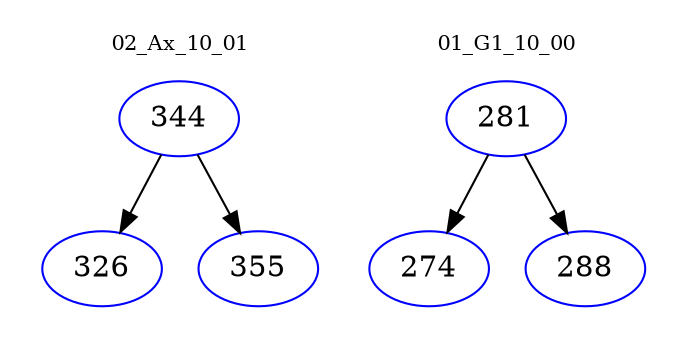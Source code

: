 digraph{
subgraph cluster_0 {
color = white
label = "02_Ax_10_01";
fontsize=10;
T0_344 [label="344", color="blue"]
T0_344 -> T0_326 [color="black"]
T0_326 [label="326", color="blue"]
T0_344 -> T0_355 [color="black"]
T0_355 [label="355", color="blue"]
}
subgraph cluster_1 {
color = white
label = "01_G1_10_00";
fontsize=10;
T1_281 [label="281", color="blue"]
T1_281 -> T1_274 [color="black"]
T1_274 [label="274", color="blue"]
T1_281 -> T1_288 [color="black"]
T1_288 [label="288", color="blue"]
}
}
